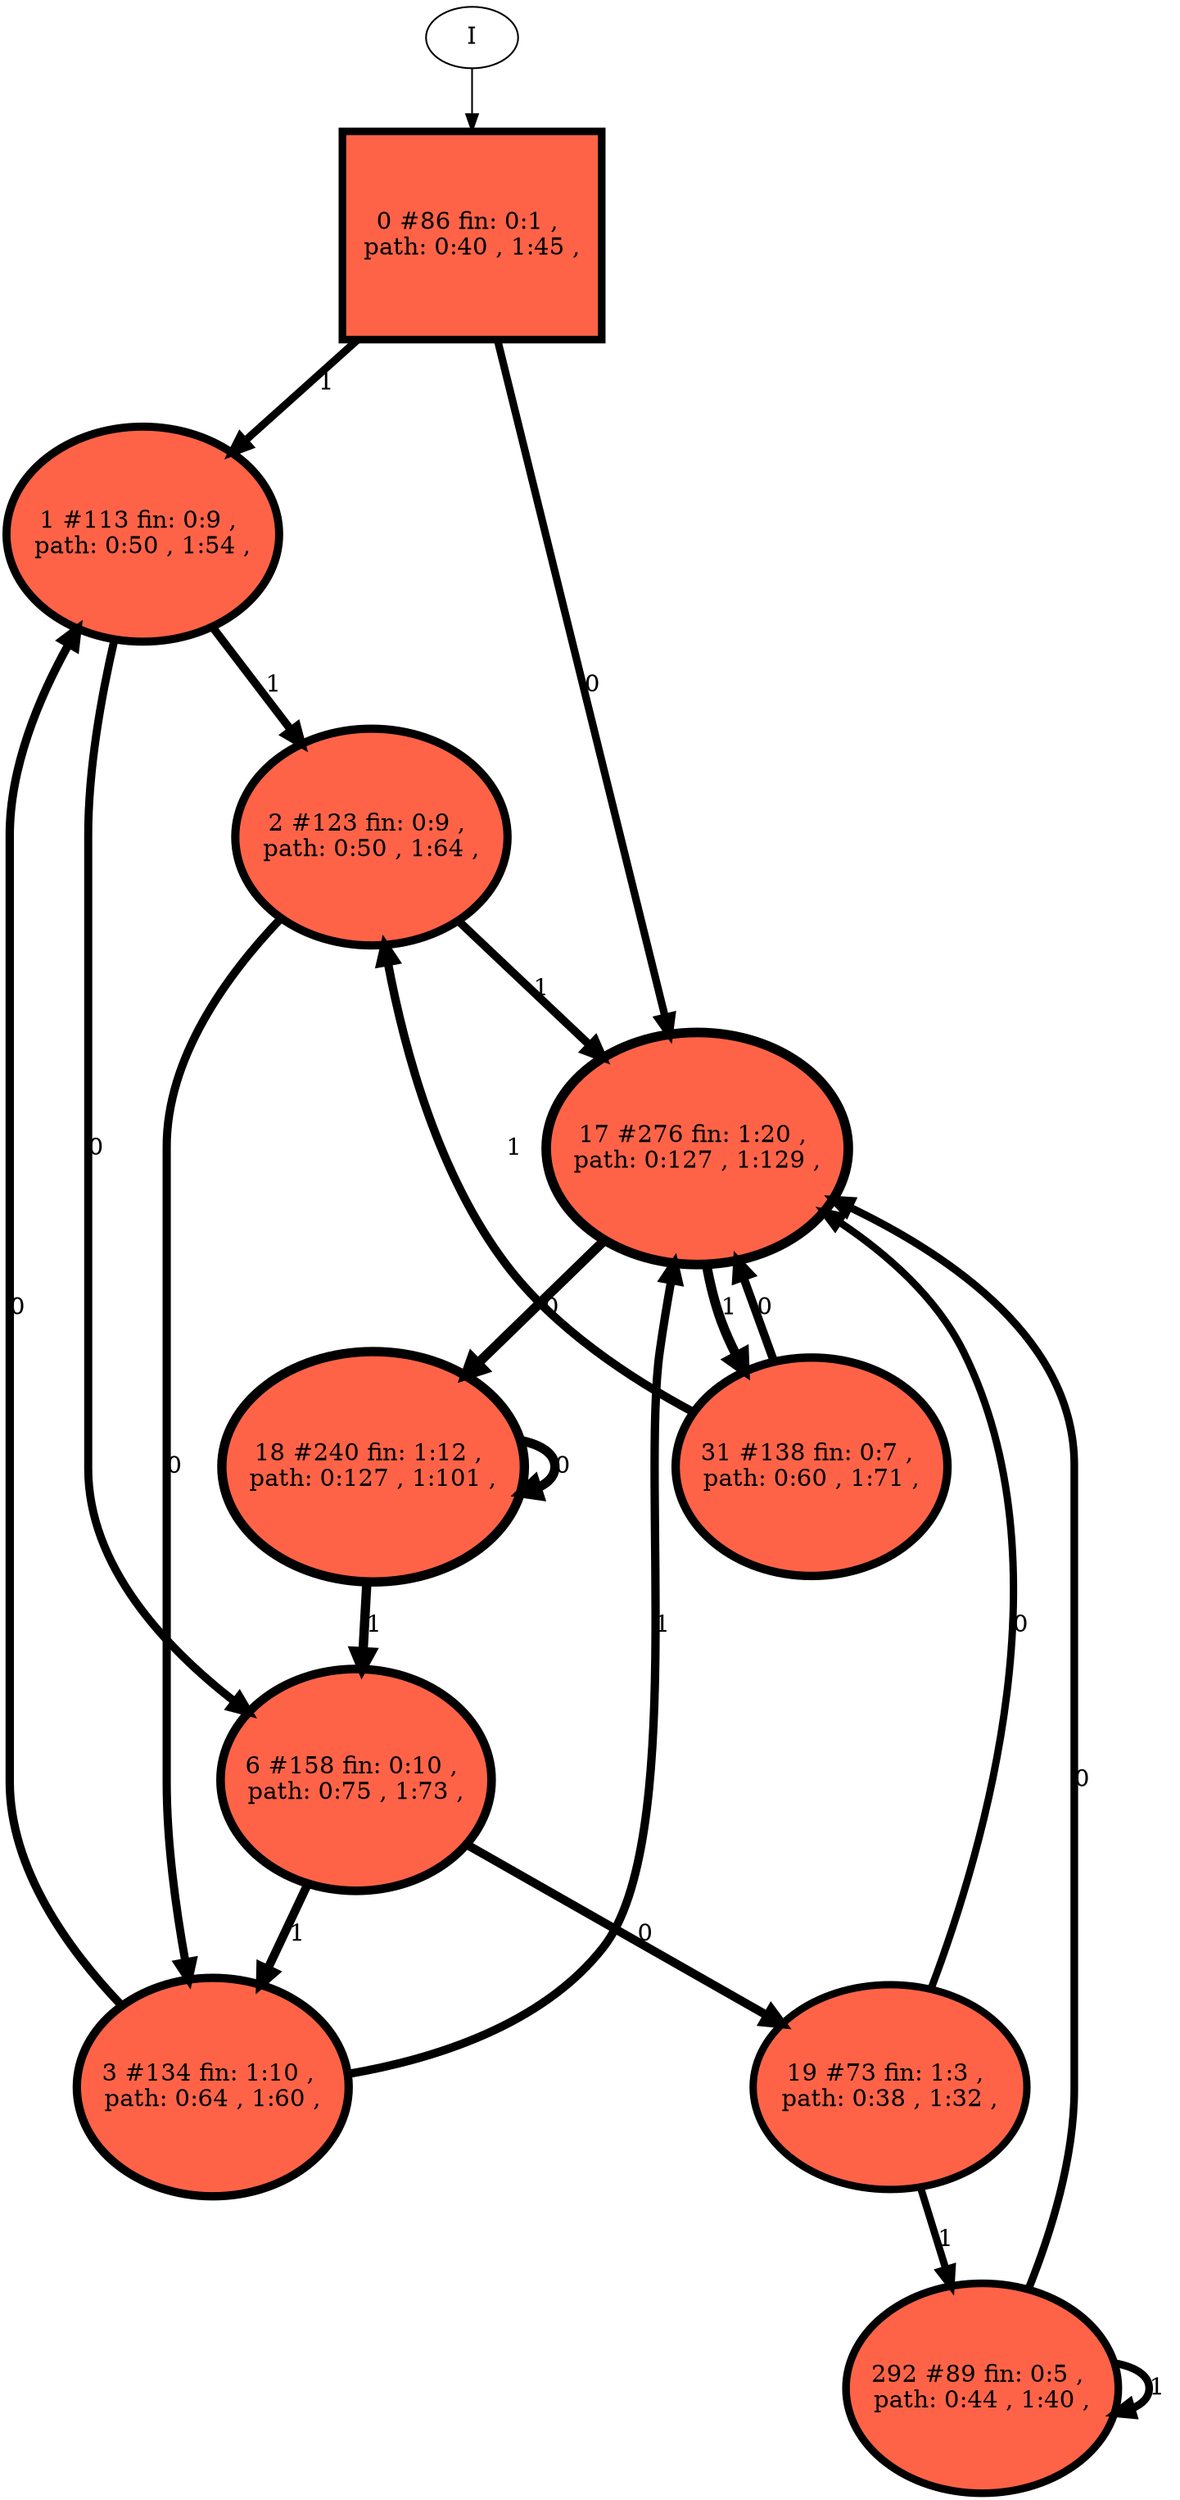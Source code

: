 // produced with flexfringe // 
digraph DFA {
	0 [label="root" shape=box];
		I -> 0;
	0 [ label="0 #86 fin: 0:1 , 
 path: 0:40 , 1:45 , " , style=filled, fillcolor="tomato", width=1.69853, height=1.69853, penwidth=4.46591];
		0 -> 1 [label="1 " , penwidth=4.46591 ];
		0 -> 17 [label="0 " , penwidth=4.46591 ];
	1 [ label="1 #113 fin: 0:9 , 
 path: 0:50 , 1:54 , " , style=filled, fillcolor="tomato", width=1.7468, height=1.7468, penwidth=4.7362];
		1 -> 2 [label="1 " , penwidth=4.7362 ];
		1 -> 6 [label="0 " , penwidth=4.7362 ];
	17 [ label="17 #276 fin: 1:20 , 
 path: 0:127 , 1:129 , " , style=filled, fillcolor="tomato", width=1.8907, height=1.8907, penwidth=5.62402];
		17 -> 31 [label="1 " , penwidth=5.62402 ];
		17 -> 18 [label="0 " , penwidth=5.62402 ];
	2 [ label="2 #123 fin: 0:9 , 
 path: 0:50 , 1:64 , " , style=filled, fillcolor="tomato", width=1.76135, height=1.76135, penwidth=4.82028];
		2 -> 17 [label="1 " , penwidth=4.82028 ];
		2 -> 3 [label="0 " , penwidth=4.82028 ];
	6 [ label="6 #158 fin: 0:10 , 
 path: 0:75 , 1:73 , " , style=filled, fillcolor="tomato", width=1.80318, height=1.80318, penwidth=5.0689];
		6 -> 3 [label="1 " , penwidth=5.0689 ];
		6 -> 19 [label="0 " , penwidth=5.0689 ];
	31 [ label="31 #138 fin: 0:7 , 
 path: 0:60 , 1:71 , " , style=filled, fillcolor="tomato", width=1.78078, height=1.78078, penwidth=4.93447];
		31 -> 2 [label="1 " , penwidth=4.93447 ];
		31 -> 17 [label="0 " , penwidth=4.93447 ];
	18 [ label="18 #240 fin: 1:12 , 
 path: 0:127 , 1:101 , " , style=filled, fillcolor="tomato", width=1.86946, height=1.86946, penwidth=5.4848];
		18 -> 6 [label="1 " , penwidth=5.4848 ];
		18 -> 18 [label="0 " , penwidth=5.4848 ];
	3 [ label="3 #134 fin: 1:10 , 
 path: 0:64 , 1:60 , " , style=filled, fillcolor="tomato", width=1.77585, height=1.77585, penwidth=4.90527];
		3 -> 17 [label="1 " , penwidth=4.90527 ];
		3 -> 1 [label="0 " , penwidth=4.90527 ];
	19 [ label="19 #73 fin: 1:3 , 
 path: 0:38 , 1:32 , " , style=filled, fillcolor="tomato", width=1.66847, height=1.66847, penwidth=4.30407];
		19 -> 292 [label="1 " , penwidth=4.30407 ];
		19 -> 17 [label="0 " , penwidth=4.30407 ];
	292 [ label="292 #89 fin: 0:5 , 
 path: 0:44 , 1:40 , " , style=filled, fillcolor="tomato", width=1.70471, height=1.70471, penwidth=4.49981];
		292 -> 292 [label="1 " , penwidth=4.49981 ];
		292 -> 17 [label="0 " , penwidth=4.49981 ];
}
